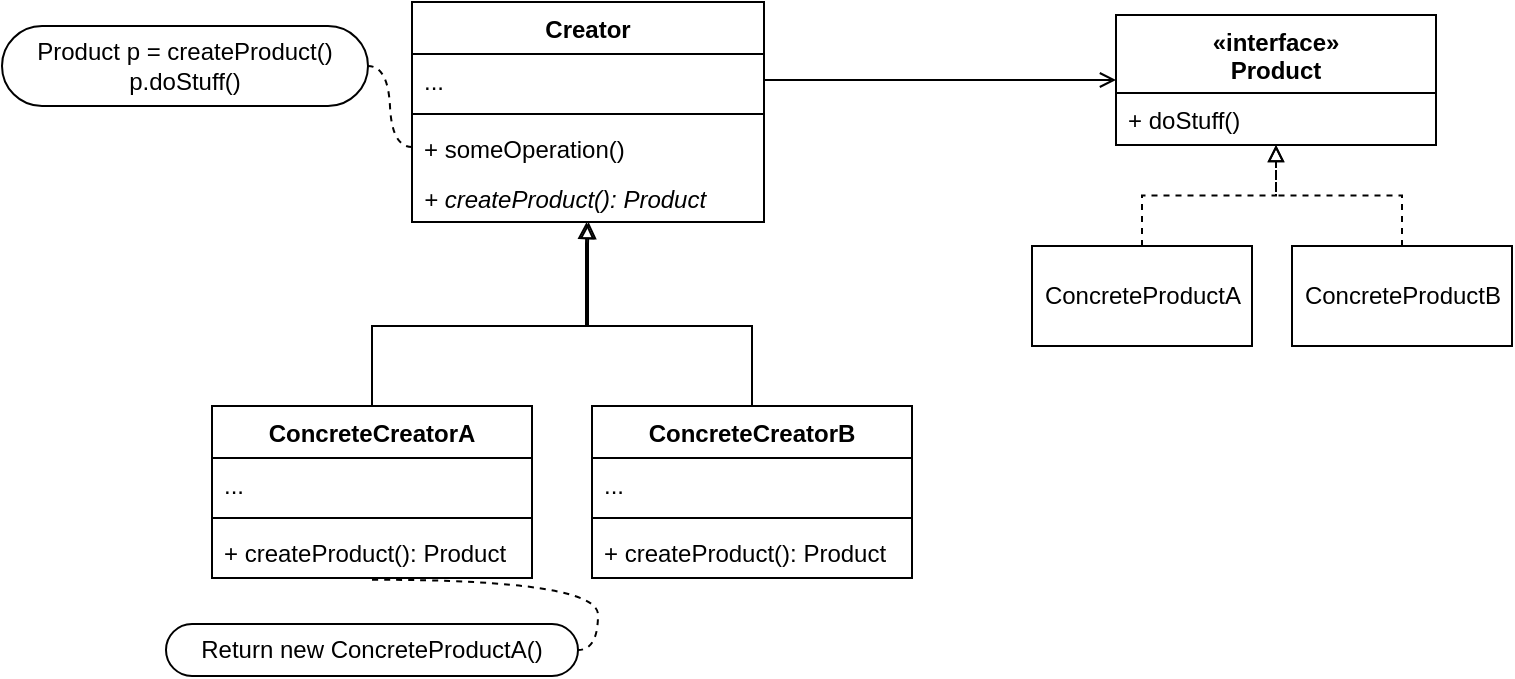 <mxfile>
    <diagram id="szC02MCoAOdBgYkCsWC9" name="Standard">
        <mxGraphModel dx="997" dy="782" grid="0" gridSize="10" guides="1" tooltips="1" connect="1" arrows="1" fold="1" page="1" pageScale="1" pageWidth="827" pageHeight="1169" background="none" math="0" shadow="0">
            <root>
                <mxCell id="0"/>
                <mxCell id="1" parent="0"/>
                <mxCell id="2" value="Creator" style="swimlane;fontStyle=1;align=center;verticalAlign=top;childLayout=stackLayout;horizontal=1;startSize=26;horizontalStack=0;resizeParent=1;resizeParentMax=0;resizeLast=0;collapsible=1;marginBottom=0;rounded=0;" parent="1" vertex="1">
                    <mxGeometry x="253" y="129" width="176" height="110" as="geometry">
                        <mxRectangle x="170" y="220" width="80" height="26" as="alternateBounds"/>
                    </mxGeometry>
                </mxCell>
                <mxCell id="3" value="..." style="text;strokeColor=none;fillColor=none;align=left;verticalAlign=top;spacingLeft=4;spacingRight=4;overflow=hidden;rotatable=0;points=[[0,0.5],[1,0.5]];portConstraint=eastwest;rounded=0;" parent="2" vertex="1">
                    <mxGeometry y="26" width="176" height="26" as="geometry"/>
                </mxCell>
                <mxCell id="4" value="" style="line;strokeWidth=1;fillColor=none;align=left;verticalAlign=middle;spacingTop=-1;spacingLeft=3;spacingRight=3;rotatable=0;labelPosition=right;points=[];portConstraint=eastwest;rounded=0;" parent="2" vertex="1">
                    <mxGeometry y="52" width="176" height="8" as="geometry"/>
                </mxCell>
                <mxCell id="5" value="+ someOperation()&#10;" style="text;strokeColor=none;fillColor=none;align=left;verticalAlign=top;spacingLeft=4;spacingRight=4;overflow=hidden;rotatable=0;points=[[0,0.5],[1,0.5]];portConstraint=eastwest;rounded=0;fontStyle=0" parent="2" vertex="1">
                    <mxGeometry y="60" width="176" height="25" as="geometry"/>
                </mxCell>
                <mxCell id="881qtUDLh0N2E9c5_4TC-36" value="+ createProduct(): Product" style="text;strokeColor=none;fillColor=none;align=left;verticalAlign=top;spacingLeft=4;spacingRight=4;overflow=hidden;rotatable=0;points=[[0,0.5],[1,0.5]];portConstraint=eastwest;rounded=0;fontStyle=2" parent="2" vertex="1">
                    <mxGeometry y="85" width="176" height="25" as="geometry"/>
                </mxCell>
                <mxCell id="23" style="edgeStyle=orthogonalEdgeStyle;rounded=0;html=1;exitX=0.5;exitY=0;exitDx=0;exitDy=0;endArrow=block;endFill=0;elbow=vertical;entryX=0.502;entryY=1.002;entryDx=0;entryDy=0;entryPerimeter=0;" parent="1" source="6" target="881qtUDLh0N2E9c5_4TC-36" edge="1">
                    <mxGeometry relative="1" as="geometry">
                        <Array as="points">
                            <mxPoint x="233" y="291"/>
                            <mxPoint x="341" y="291"/>
                            <mxPoint x="341" y="250"/>
                        </Array>
                        <mxPoint x="333" y="278" as="targetPoint"/>
                    </mxGeometry>
                </mxCell>
                <mxCell id="6" value="ConcreteCreatorA" style="swimlane;fontStyle=1;align=center;verticalAlign=top;childLayout=stackLayout;horizontal=1;startSize=26;horizontalStack=0;resizeParent=1;resizeParentMax=0;resizeLast=0;collapsible=1;marginBottom=0;rounded=0;" parent="1" vertex="1">
                    <mxGeometry x="153" y="331" width="160" height="86" as="geometry">
                        <mxRectangle x="30" y="330" width="140" height="26" as="alternateBounds"/>
                    </mxGeometry>
                </mxCell>
                <mxCell id="7" value="..." style="text;strokeColor=none;fillColor=none;align=left;verticalAlign=top;spacingLeft=4;spacingRight=4;overflow=hidden;rotatable=0;points=[[0,0.5],[1,0.5]];portConstraint=eastwest;rounded=0;" parent="6" vertex="1">
                    <mxGeometry y="26" width="160" height="26" as="geometry"/>
                </mxCell>
                <mxCell id="8" value="" style="line;strokeWidth=1;fillColor=none;align=left;verticalAlign=middle;spacingTop=-1;spacingLeft=3;spacingRight=3;rotatable=0;labelPosition=right;points=[];portConstraint=eastwest;rounded=0;" parent="6" vertex="1">
                    <mxGeometry y="52" width="160" height="8" as="geometry"/>
                </mxCell>
                <mxCell id="9" value="+ createProduct(): Product" style="text;strokeColor=none;fillColor=none;align=left;verticalAlign=top;spacingLeft=4;spacingRight=4;overflow=hidden;rotatable=0;points=[[0,0.5],[1,0.5]];portConstraint=eastwest;rounded=0;" parent="6" vertex="1">
                    <mxGeometry y="60" width="160" height="26" as="geometry"/>
                </mxCell>
                <mxCell id="25" style="edgeStyle=orthogonalEdgeStyle;rounded=0;html=1;exitX=0.5;exitY=0;exitDx=0;exitDy=0;endArrow=block;endFill=0;elbow=vertical;entryX=0.496;entryY=1.002;entryDx=0;entryDy=0;entryPerimeter=0;" parent="1" source="10" target="881qtUDLh0N2E9c5_4TC-36" edge="1">
                    <mxGeometry relative="1" as="geometry">
                        <Array as="points">
                            <mxPoint x="423" y="291"/>
                            <mxPoint x="340" y="291"/>
                            <mxPoint x="340" y="250"/>
                        </Array>
                        <mxPoint x="333" y="279" as="targetPoint"/>
                    </mxGeometry>
                </mxCell>
                <mxCell id="10" value="ConcreteCreatorB" style="swimlane;fontStyle=1;align=center;verticalAlign=top;childLayout=stackLayout;horizontal=1;startSize=26;horizontalStack=0;resizeParent=1;resizeParentMax=0;resizeLast=0;collapsible=1;marginBottom=0;rounded=0;" parent="1" vertex="1">
                    <mxGeometry x="343" y="331" width="160" height="86" as="geometry">
                        <mxRectangle x="220" y="340" width="140" height="26" as="alternateBounds"/>
                    </mxGeometry>
                </mxCell>
                <mxCell id="11" value="..." style="text;strokeColor=none;fillColor=none;align=left;verticalAlign=top;spacingLeft=4;spacingRight=4;overflow=hidden;rotatable=0;points=[[0,0.5],[1,0.5]];portConstraint=eastwest;rounded=0;" parent="10" vertex="1">
                    <mxGeometry y="26" width="160" height="26" as="geometry"/>
                </mxCell>
                <mxCell id="12" value="" style="line;strokeWidth=1;fillColor=none;align=left;verticalAlign=middle;spacingTop=-1;spacingLeft=3;spacingRight=3;rotatable=0;labelPosition=right;points=[];portConstraint=eastwest;rounded=0;" parent="10" vertex="1">
                    <mxGeometry y="52" width="160" height="8" as="geometry"/>
                </mxCell>
                <mxCell id="13" value="+ createProduct(): Product" style="text;strokeColor=none;fillColor=none;align=left;verticalAlign=top;spacingLeft=4;spacingRight=4;overflow=hidden;rotatable=0;points=[[0,0.5],[1,0.5]];portConstraint=eastwest;rounded=0;" parent="10" vertex="1">
                    <mxGeometry y="60" width="160" height="26" as="geometry"/>
                </mxCell>
                <mxCell id="27" style="edgeStyle=orthogonalEdgeStyle;rounded=0;html=1;exitX=1;exitY=0.5;exitDx=0;exitDy=0;entryX=0;entryY=0.5;entryDx=0;entryDy=0;endArrow=open;endFill=0;elbow=vertical;" parent="1" source="3" target="gEEk9-BIAghkPh4FU92I-36" edge="1">
                    <mxGeometry relative="1" as="geometry">
                        <mxPoint x="616" y="180" as="targetPoint"/>
                    </mxGeometry>
                </mxCell>
                <mxCell id="30" style="edgeStyle=orthogonalEdgeStyle;rounded=0;html=1;exitX=0.5;exitY=0;exitDx=0;exitDy=0;endArrow=block;endFill=0;elbow=vertical;dashed=1;entryX=0.5;entryY=1;entryDx=0;entryDy=0;entryPerimeter=0;" parent="1" source="28" target="gEEk9-BIAghkPh4FU92I-39" edge="1">
                    <mxGeometry relative="1" as="geometry">
                        <mxPoint x="618" y="185" as="targetPoint"/>
                    </mxGeometry>
                </mxCell>
                <mxCell id="28" value="ConcreteProductA" style="html=1;rounded=0;" parent="1" vertex="1">
                    <mxGeometry x="563" y="251" width="110" height="50" as="geometry"/>
                </mxCell>
                <mxCell id="31" style="edgeStyle=orthogonalEdgeStyle;rounded=0;html=1;exitX=0.5;exitY=0;exitDx=0;exitDy=0;dashed=1;endArrow=block;endFill=0;elbow=vertical;entryX=0.5;entryY=1;entryDx=0;entryDy=0;entryPerimeter=0;" parent="1" source="29" target="gEEk9-BIAghkPh4FU92I-39" edge="1">
                    <mxGeometry relative="1" as="geometry">
                        <mxPoint x="688" y="149" as="targetPoint"/>
                    </mxGeometry>
                </mxCell>
                <mxCell id="29" value="ConcreteProductB" style="html=1;rounded=0;" parent="1" vertex="1">
                    <mxGeometry x="693" y="251" width="110" height="50" as="geometry"/>
                </mxCell>
                <mxCell id="33" value="&lt;span&gt;Return new ConcreteProductA()&lt;/span&gt;" style="whiteSpace=wrap;html=1;rounded=1;arcSize=50;align=center;verticalAlign=middle;strokeWidth=1;autosize=1;spacing=4;treeFolding=1;treeMoving=1;newEdgeStyle={&quot;edgeStyle&quot;:&quot;entityRelationEdgeStyle&quot;,&quot;startArrow&quot;:&quot;none&quot;,&quot;endArrow&quot;:&quot;none&quot;,&quot;segment&quot;:10,&quot;curved&quot;:1};" parent="1" vertex="1">
                    <mxGeometry x="130" y="440" width="206" height="26" as="geometry"/>
                </mxCell>
                <mxCell id="34" value="" style="edgeStyle=entityRelationEdgeStyle;startArrow=none;endArrow=none;segment=10;curved=1;dashed=1;elbow=vertical;exitX=0.5;exitY=1.033;exitDx=0;exitDy=0;exitPerimeter=0;" parent="1" source="9" target="33" edge="1">
                    <mxGeometry relative="1" as="geometry">
                        <mxPoint x="220" y="516" as="sourcePoint"/>
                    </mxGeometry>
                </mxCell>
                <mxCell id="35" value="Product p = createProduct()&lt;br&gt;p.doStuff()" style="whiteSpace=wrap;html=1;rounded=1;arcSize=50;align=center;verticalAlign=middle;strokeWidth=1;autosize=1;spacing=4;treeFolding=1;treeMoving=1;newEdgeStyle={&quot;edgeStyle&quot;:&quot;entityRelationEdgeStyle&quot;,&quot;startArrow&quot;:&quot;none&quot;,&quot;endArrow&quot;:&quot;none&quot;,&quot;segment&quot;:10,&quot;curved&quot;:1};" parent="1" vertex="1">
                    <mxGeometry x="48" y="141" width="183" height="40" as="geometry"/>
                </mxCell>
                <mxCell id="36" value="" style="edgeStyle=entityRelationEdgeStyle;startArrow=none;endArrow=none;segment=10;curved=1;dashed=1;elbow=vertical;entryX=1;entryY=0.5;entryDx=0;entryDy=0;exitX=0;exitY=0.5;exitDx=0;exitDy=0;" parent="1" source="5" target="35" edge="1">
                    <mxGeometry relative="1" as="geometry">
                        <mxPoint x="196" y="199" as="sourcePoint"/>
                    </mxGeometry>
                </mxCell>
                <mxCell id="gEEk9-BIAghkPh4FU92I-36" value="«interface»&#10;Product" style="swimlane;fontStyle=1;align=center;verticalAlign=top;childLayout=stackLayout;horizontal=1;startSize=39;horizontalStack=0;resizeParent=1;resizeParentMax=0;resizeLast=0;collapsible=1;marginBottom=0;glass=0;" parent="1" vertex="1">
                    <mxGeometry x="605" y="135.5" width="160" height="65" as="geometry"/>
                </mxCell>
                <mxCell id="gEEk9-BIAghkPh4FU92I-39" value="+ doStuff()" style="text;strokeColor=none;fillColor=none;align=left;verticalAlign=top;spacingLeft=4;spacingRight=4;overflow=hidden;rotatable=0;points=[[0,0.5],[1,0.5]];portConstraint=eastwest;glass=0;" parent="gEEk9-BIAghkPh4FU92I-36" vertex="1">
                    <mxGeometry y="39" width="160" height="26" as="geometry"/>
                </mxCell>
            </root>
        </mxGraphModel>
    </diagram>
    <diagram id="S8PwJGnqaBufIw0Xh7ce" name="Practice">
        <mxGraphModel dx="831" dy="652" grid="0" gridSize="10" guides="1" tooltips="1" connect="1" arrows="1" fold="1" page="1" pageScale="1" pageWidth="827" pageHeight="1169" math="0" shadow="0">
            <root>
                <mxCell id="4NpyYqMS9O2xumJ8sm3w-0"/>
                <mxCell id="4NpyYqMS9O2xumJ8sm3w-1" parent="4NpyYqMS9O2xumJ8sm3w-0"/>
                <mxCell id="hQ0vKs1tPSOi0YzckdGq-0" value="M79" style="swimlane;fontStyle=3;align=center;verticalAlign=top;childLayout=stackLayout;horizontal=1;startSize=26;horizontalStack=0;resizeParent=1;resizeParentMax=0;resizeLast=0;collapsible=1;marginBottom=0;glass=0;" parent="4NpyYqMS9O2xumJ8sm3w-1" vertex="1">
                    <mxGeometry x="250" y="141" width="140" height="135" as="geometry">
                        <mxRectangle x="250" y="141" width="50" height="26" as="alternateBounds"/>
                    </mxGeometry>
                </mxCell>
                <mxCell id="hQ0vKs1tPSOi0YzckdGq-1" value="- isLoaded: boolean&#10;- isSafetyOn: boolean" style="text;strokeColor=none;fillColor=none;align=left;verticalAlign=top;spacingLeft=4;spacingRight=4;overflow=hidden;rotatable=0;points=[[0,0.5],[1,0.5]];portConstraint=eastwest;" parent="hQ0vKs1tPSOi0YzckdGq-0" vertex="1">
                    <mxGeometry y="26" width="140" height="51" as="geometry"/>
                </mxCell>
                <mxCell id="hQ0vKs1tPSOi0YzckdGq-2" value="" style="line;strokeWidth=1;fillColor=none;align=left;verticalAlign=middle;spacingTop=-1;spacingLeft=3;spacingRight=3;rotatable=0;labelPosition=right;points=[];portConstraint=eastwest;" parent="hQ0vKs1tPSOi0YzckdGq-0" vertex="1">
                    <mxGeometry y="77" width="140" height="8" as="geometry"/>
                </mxCell>
                <mxCell id="xZ57UDyCjGDO2PfntAqd-1" value="+ launch()" style="text;strokeColor=none;fillColor=none;align=left;verticalAlign=top;spacingLeft=4;spacingRight=4;overflow=hidden;rotatable=0;points=[[0,0.5],[1,0.5]];portConstraint=eastwest;fontStyle=0;" parent="hQ0vKs1tPSOi0YzckdGq-0" vertex="1">
                    <mxGeometry y="85" width="140" height="25" as="geometry"/>
                </mxCell>
                <mxCell id="hQ0vKs1tPSOi0YzckdGq-3" value="+ loadGrenade()" style="text;strokeColor=none;fillColor=none;align=left;verticalAlign=top;spacingLeft=4;spacingRight=4;overflow=hidden;rotatable=0;points=[[0,0.5],[1,0.5]];portConstraint=eastwest;fontStyle=2;" parent="hQ0vKs1tPSOi0YzckdGq-0" vertex="1">
                    <mxGeometry y="110" width="140" height="25" as="geometry"/>
                </mxCell>
                <mxCell id="0ANU5c8qQXtjzQjPxTC4-15" style="edgeStyle=orthogonalEdgeStyle;html=1;exitX=0.5;exitY=0;exitDx=0;exitDy=0;endArrow=block;endFill=0;elbow=vertical;entryX=0.495;entryY=0.999;entryDx=0;entryDy=0;entryPerimeter=0;rounded=0;" parent="4NpyYqMS9O2xumJ8sm3w-1" source="0ANU5c8qQXtjzQjPxTC4-4" target="hQ0vKs1tPSOi0YzckdGq-3" edge="1">
                    <mxGeometry relative="1" as="geometry"/>
                </mxCell>
                <mxCell id="0ANU5c8qQXtjzQjPxTC4-4" value="SmokeM79" style="swimlane;fontStyle=1;align=center;verticalAlign=top;childLayout=stackLayout;horizontal=1;startSize=26;horizontalStack=0;resizeParent=1;resizeParentMax=0;resizeLast=0;collapsible=1;marginBottom=0;glass=0;" parent="4NpyYqMS9O2xumJ8sm3w-1" vertex="1">
                    <mxGeometry x="74" y="415" width="160" height="52" as="geometry"/>
                </mxCell>
                <mxCell id="0ANU5c8qQXtjzQjPxTC4-7" value="+ loadGrenade()" style="text;strokeColor=none;fillColor=none;align=left;verticalAlign=top;spacingLeft=4;spacingRight=4;overflow=hidden;rotatable=0;points=[[0,0.5],[1,0.5]];portConstraint=eastwest;glass=0;" parent="0ANU5c8qQXtjzQjPxTC4-4" vertex="1">
                    <mxGeometry y="26" width="160" height="26" as="geometry"/>
                </mxCell>
                <mxCell id="0ANU5c8qQXtjzQjPxTC4-14" value="" style="edgeStyle=orthogonalEdgeStyle;html=1;endArrow=block;endFill=0;elbow=vertical;entryX=0.5;entryY=0.999;entryDx=0;entryDy=0;entryPerimeter=0;rounded=0;" parent="4NpyYqMS9O2xumJ8sm3w-1" source="0ANU5c8qQXtjzQjPxTC4-8" target="hQ0vKs1tPSOi0YzckdGq-3" edge="1">
                    <mxGeometry relative="1" as="geometry"/>
                </mxCell>
                <mxCell id="0ANU5c8qQXtjzQjPxTC4-8" value="FlareM79" style="swimlane;fontStyle=1;align=center;verticalAlign=top;childLayout=stackLayout;horizontal=1;startSize=26;horizontalStack=0;resizeParent=1;resizeParentMax=0;resizeLast=0;collapsible=1;marginBottom=0;glass=0;" parent="4NpyYqMS9O2xumJ8sm3w-1" vertex="1">
                    <mxGeometry x="240" y="415" width="160" height="52" as="geometry"/>
                </mxCell>
                <mxCell id="0ANU5c8qQXtjzQjPxTC4-9" value="+ loadGrenade()" style="text;strokeColor=none;fillColor=none;align=left;verticalAlign=top;spacingLeft=4;spacingRight=4;overflow=hidden;rotatable=0;points=[[0,0.5],[1,0.5]];portConstraint=eastwest;glass=0;" parent="0ANU5c8qQXtjzQjPxTC4-8" vertex="1">
                    <mxGeometry y="26" width="160" height="26" as="geometry"/>
                </mxCell>
                <mxCell id="0ANU5c8qQXtjzQjPxTC4-16" style="edgeStyle=orthogonalEdgeStyle;html=1;exitX=0.5;exitY=0;exitDx=0;exitDy=0;endArrow=block;endFill=0;elbow=vertical;entryX=0.498;entryY=1;entryDx=0;entryDy=0;entryPerimeter=0;rounded=0;" parent="4NpyYqMS9O2xumJ8sm3w-1" source="0ANU5c8qQXtjzQjPxTC4-10" target="hQ0vKs1tPSOi0YzckdGq-3" edge="1">
                    <mxGeometry relative="1" as="geometry">
                        <mxPoint x="330" y="289" as="targetPoint"/>
                    </mxGeometry>
                </mxCell>
                <mxCell id="0ANU5c8qQXtjzQjPxTC4-10" value="ExplosiveM79" style="swimlane;fontStyle=1;align=center;verticalAlign=top;childLayout=stackLayout;horizontal=1;startSize=26;horizontalStack=0;resizeParent=1;resizeParentMax=0;resizeLast=0;collapsible=1;marginBottom=0;glass=0;" parent="4NpyYqMS9O2xumJ8sm3w-1" vertex="1">
                    <mxGeometry x="404.5" y="415" width="160" height="52" as="geometry"/>
                </mxCell>
                <mxCell id="0ANU5c8qQXtjzQjPxTC4-11" value="+ loadGrenade()" style="text;strokeColor=none;fillColor=none;align=left;verticalAlign=top;spacingLeft=4;spacingRight=4;overflow=hidden;rotatable=0;points=[[0,0.5],[1,0.5]];portConstraint=eastwest;glass=0;" parent="0ANU5c8qQXtjzQjPxTC4-10" vertex="1">
                    <mxGeometry y="26" width="160" height="26" as="geometry"/>
                </mxCell>
                <mxCell id="onPs1BjqC8cT6wYXGHod-0" value="«interface»&#10;Grenade" style="swimlane;fontStyle=1;align=center;verticalAlign=top;childLayout=stackLayout;horizontal=1;startSize=37;horizontalStack=0;resizeParent=1;resizeParentMax=0;resizeLast=0;collapsible=1;marginBottom=0;glass=0;" parent="4NpyYqMS9O2xumJ8sm3w-1" vertex="1">
                    <mxGeometry x="539" y="160" width="160" height="63" as="geometry"/>
                </mxCell>
                <mxCell id="onPs1BjqC8cT6wYXGHod-3" value="+ detonate()" style="text;strokeColor=none;fillColor=none;align=left;verticalAlign=top;spacingLeft=4;spacingRight=4;overflow=hidden;rotatable=0;points=[[0,0.5],[1,0.5]];portConstraint=eastwest;glass=0;" parent="onPs1BjqC8cT6wYXGHod-0" vertex="1">
                    <mxGeometry y="37" width="160" height="26" as="geometry"/>
                </mxCell>
                <mxCell id="gkq6rwiIjWiyZ6bQXnjQ-3" value="" style="edgeStyle=orthogonalEdgeStyle;rounded=0;html=1;endArrow=block;endFill=0;elbow=vertical;entryX=0.5;entryY=1.003;entryDx=0;entryDy=0;entryPerimeter=0;dashed=1;" parent="4NpyYqMS9O2xumJ8sm3w-1" source="gkq6rwiIjWiyZ6bQXnjQ-0" target="onPs1BjqC8cT6wYXGHod-3" edge="1">
                    <mxGeometry relative="1" as="geometry"/>
                </mxCell>
                <mxCell id="gkq6rwiIjWiyZ6bQXnjQ-0" value="SmokeGrenade" style="html=1;glass=0;" parent="4NpyYqMS9O2xumJ8sm3w-1" vertex="1">
                    <mxGeometry x="450.5" y="288" width="110" height="50" as="geometry"/>
                </mxCell>
                <mxCell id="gkq6rwiIjWiyZ6bQXnjQ-4" value="" style="edgeStyle=orthogonalEdgeStyle;rounded=0;html=1;endArrow=block;endFill=0;elbow=vertical;entryX=0.499;entryY=1.003;entryDx=0;entryDy=0;entryPerimeter=0;dashed=1;" parent="4NpyYqMS9O2xumJ8sm3w-1" source="gkq6rwiIjWiyZ6bQXnjQ-1" target="onPs1BjqC8cT6wYXGHod-3" edge="1">
                    <mxGeometry relative="1" as="geometry"/>
                </mxCell>
                <mxCell id="gkq6rwiIjWiyZ6bQXnjQ-1" value="FlareGrenade" style="html=1;glass=0;" parent="4NpyYqMS9O2xumJ8sm3w-1" vertex="1">
                    <mxGeometry x="564.5" y="288" width="110" height="50" as="geometry"/>
                </mxCell>
                <mxCell id="gkq6rwiIjWiyZ6bQXnjQ-5" style="edgeStyle=orthogonalEdgeStyle;rounded=0;html=1;exitX=0.5;exitY=0;exitDx=0;exitDy=0;entryX=0.499;entryY=0.996;entryDx=0;entryDy=0;endArrow=block;endFill=0;elbow=vertical;entryPerimeter=0;dashed=1;" parent="4NpyYqMS9O2xumJ8sm3w-1" source="gkq6rwiIjWiyZ6bQXnjQ-2" target="onPs1BjqC8cT6wYXGHod-3" edge="1">
                    <mxGeometry relative="1" as="geometry"/>
                </mxCell>
                <mxCell id="gkq6rwiIjWiyZ6bQXnjQ-2" value="ExplosiveGrenade" style="html=1;glass=0;" parent="4NpyYqMS9O2xumJ8sm3w-1" vertex="1">
                    <mxGeometry x="677.5" y="288" width="110" height="50" as="geometry"/>
                </mxCell>
                <mxCell id="gkq6rwiIjWiyZ6bQXnjQ-7" style="edgeStyle=orthogonalEdgeStyle;rounded=0;html=1;exitX=1;exitY=0.5;exitDx=0;exitDy=0;entryX=0;entryY=0.5;entryDx=0;entryDy=0;endArrow=open;endFill=0;elbow=vertical;" parent="4NpyYqMS9O2xumJ8sm3w-1" source="hQ0vKs1tPSOi0YzckdGq-3" target="onPs1BjqC8cT6wYXGHod-0" edge="1">
                    <mxGeometry relative="1" as="geometry"/>
                </mxCell>
            </root>
        </mxGraphModel>
    </diagram>
</mxfile>